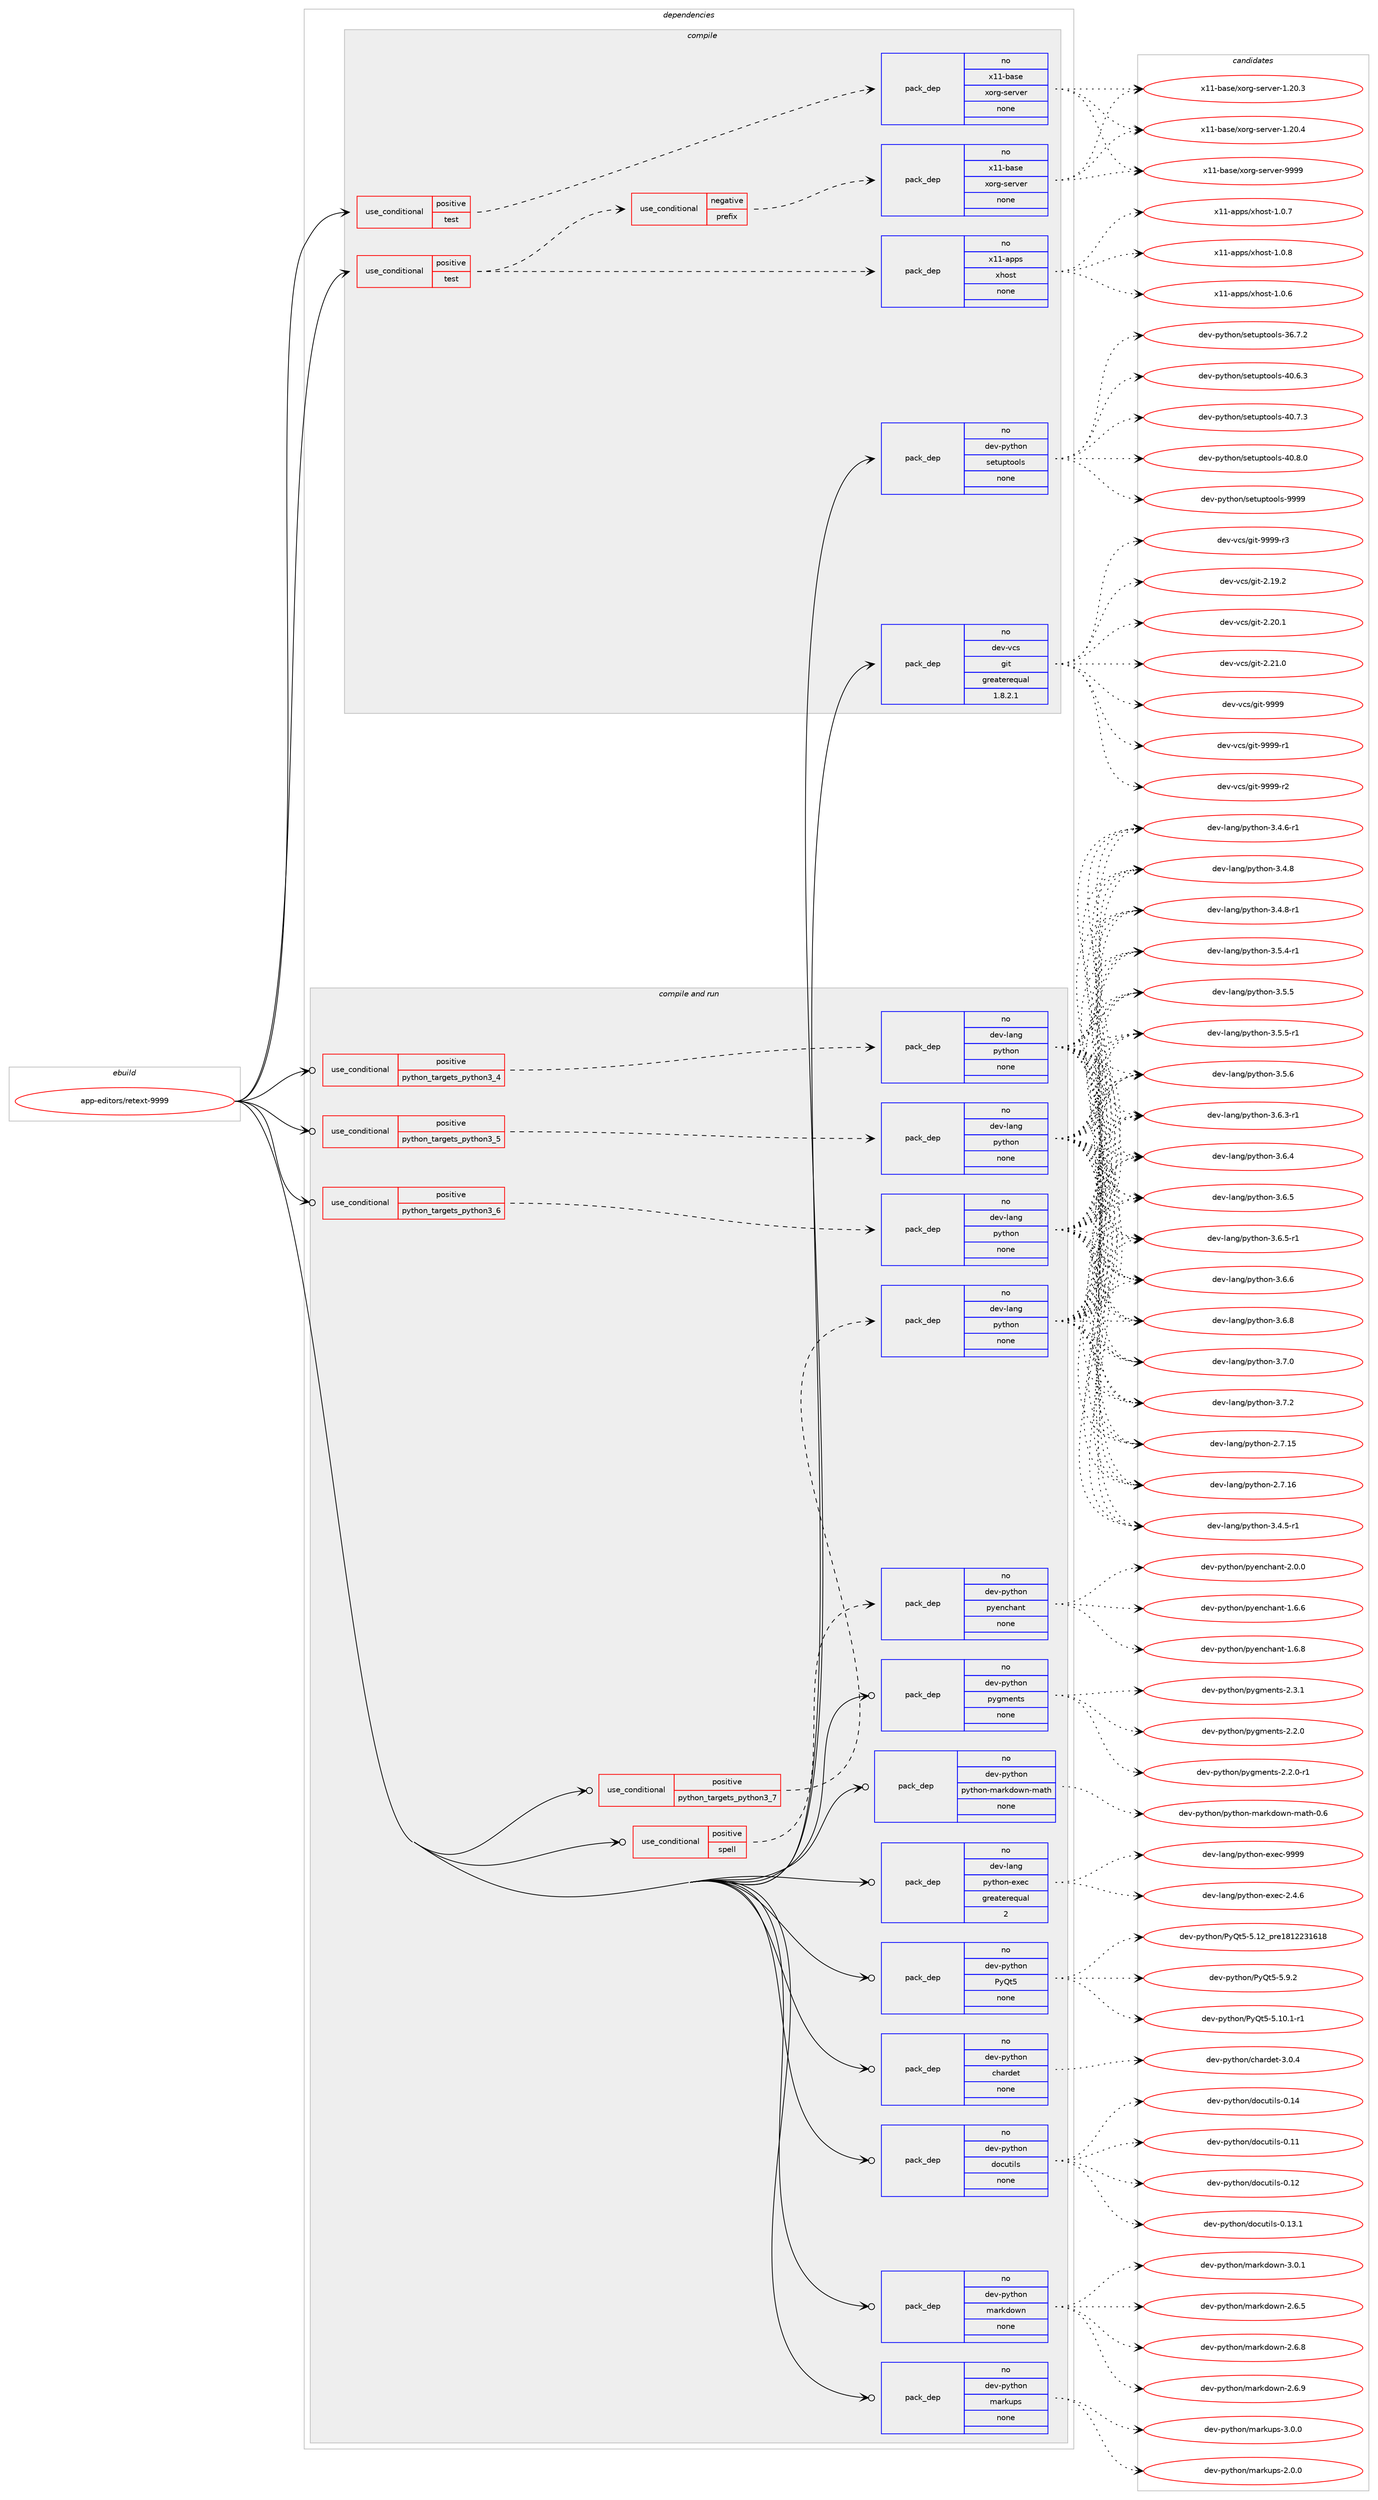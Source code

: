 digraph prolog {

# *************
# Graph options
# *************

newrank=true;
concentrate=true;
compound=true;
graph [rankdir=LR,fontname=Helvetica,fontsize=10,ranksep=1.5];#, ranksep=2.5, nodesep=0.2];
edge  [arrowhead=vee];
node  [fontname=Helvetica,fontsize=10];

# **********
# The ebuild
# **********

subgraph cluster_leftcol {
color=gray;
rank=same;
label=<<i>ebuild</i>>;
id [label="app-editors/retext-9999", color=red, width=4, href="../app-editors/retext-9999.svg"];
}

# ****************
# The dependencies
# ****************

subgraph cluster_midcol {
color=gray;
label=<<i>dependencies</i>>;
subgraph cluster_compile {
fillcolor="#eeeeee";
style=filled;
label=<<i>compile</i>>;
subgraph cond349075 {
dependency1281618 [label=<<TABLE BORDER="0" CELLBORDER="1" CELLSPACING="0" CELLPADDING="4"><TR><TD ROWSPAN="3" CELLPADDING="10">use_conditional</TD></TR><TR><TD>positive</TD></TR><TR><TD>test</TD></TR></TABLE>>, shape=none, color=red];
subgraph cond349076 {
dependency1281619 [label=<<TABLE BORDER="0" CELLBORDER="1" CELLSPACING="0" CELLPADDING="4"><TR><TD ROWSPAN="3" CELLPADDING="10">use_conditional</TD></TR><TR><TD>negative</TD></TR><TR><TD>prefix</TD></TR></TABLE>>, shape=none, color=red];
subgraph pack912604 {
dependency1281620 [label=<<TABLE BORDER="0" CELLBORDER="1" CELLSPACING="0" CELLPADDING="4" WIDTH="220"><TR><TD ROWSPAN="6" CELLPADDING="30">pack_dep</TD></TR><TR><TD WIDTH="110">no</TD></TR><TR><TD>x11-base</TD></TR><TR><TD>xorg-server</TD></TR><TR><TD>none</TD></TR><TR><TD></TD></TR></TABLE>>, shape=none, color=blue];
}
dependency1281619:e -> dependency1281620:w [weight=20,style="dashed",arrowhead="vee"];
}
dependency1281618:e -> dependency1281619:w [weight=20,style="dashed",arrowhead="vee"];
subgraph pack912605 {
dependency1281621 [label=<<TABLE BORDER="0" CELLBORDER="1" CELLSPACING="0" CELLPADDING="4" WIDTH="220"><TR><TD ROWSPAN="6" CELLPADDING="30">pack_dep</TD></TR><TR><TD WIDTH="110">no</TD></TR><TR><TD>x11-apps</TD></TR><TR><TD>xhost</TD></TR><TR><TD>none</TD></TR><TR><TD></TD></TR></TABLE>>, shape=none, color=blue];
}
dependency1281618:e -> dependency1281621:w [weight=20,style="dashed",arrowhead="vee"];
}
id:e -> dependency1281618:w [weight=20,style="solid",arrowhead="vee"];
subgraph cond349077 {
dependency1281622 [label=<<TABLE BORDER="0" CELLBORDER="1" CELLSPACING="0" CELLPADDING="4"><TR><TD ROWSPAN="3" CELLPADDING="10">use_conditional</TD></TR><TR><TD>positive</TD></TR><TR><TD>test</TD></TR></TABLE>>, shape=none, color=red];
subgraph pack912606 {
dependency1281623 [label=<<TABLE BORDER="0" CELLBORDER="1" CELLSPACING="0" CELLPADDING="4" WIDTH="220"><TR><TD ROWSPAN="6" CELLPADDING="30">pack_dep</TD></TR><TR><TD WIDTH="110">no</TD></TR><TR><TD>x11-base</TD></TR><TR><TD>xorg-server</TD></TR><TR><TD>none</TD></TR><TR><TD></TD></TR></TABLE>>, shape=none, color=blue];
}
dependency1281622:e -> dependency1281623:w [weight=20,style="dashed",arrowhead="vee"];
}
id:e -> dependency1281622:w [weight=20,style="solid",arrowhead="vee"];
subgraph pack912607 {
dependency1281624 [label=<<TABLE BORDER="0" CELLBORDER="1" CELLSPACING="0" CELLPADDING="4" WIDTH="220"><TR><TD ROWSPAN="6" CELLPADDING="30">pack_dep</TD></TR><TR><TD WIDTH="110">no</TD></TR><TR><TD>dev-python</TD></TR><TR><TD>setuptools</TD></TR><TR><TD>none</TD></TR><TR><TD></TD></TR></TABLE>>, shape=none, color=blue];
}
id:e -> dependency1281624:w [weight=20,style="solid",arrowhead="vee"];
subgraph pack912608 {
dependency1281625 [label=<<TABLE BORDER="0" CELLBORDER="1" CELLSPACING="0" CELLPADDING="4" WIDTH="220"><TR><TD ROWSPAN="6" CELLPADDING="30">pack_dep</TD></TR><TR><TD WIDTH="110">no</TD></TR><TR><TD>dev-vcs</TD></TR><TR><TD>git</TD></TR><TR><TD>greaterequal</TD></TR><TR><TD>1.8.2.1</TD></TR></TABLE>>, shape=none, color=blue];
}
id:e -> dependency1281625:w [weight=20,style="solid",arrowhead="vee"];
}
subgraph cluster_compileandrun {
fillcolor="#eeeeee";
style=filled;
label=<<i>compile and run</i>>;
subgraph cond349078 {
dependency1281626 [label=<<TABLE BORDER="0" CELLBORDER="1" CELLSPACING="0" CELLPADDING="4"><TR><TD ROWSPAN="3" CELLPADDING="10">use_conditional</TD></TR><TR><TD>positive</TD></TR><TR><TD>python_targets_python3_4</TD></TR></TABLE>>, shape=none, color=red];
subgraph pack912609 {
dependency1281627 [label=<<TABLE BORDER="0" CELLBORDER="1" CELLSPACING="0" CELLPADDING="4" WIDTH="220"><TR><TD ROWSPAN="6" CELLPADDING="30">pack_dep</TD></TR><TR><TD WIDTH="110">no</TD></TR><TR><TD>dev-lang</TD></TR><TR><TD>python</TD></TR><TR><TD>none</TD></TR><TR><TD></TD></TR></TABLE>>, shape=none, color=blue];
}
dependency1281626:e -> dependency1281627:w [weight=20,style="dashed",arrowhead="vee"];
}
id:e -> dependency1281626:w [weight=20,style="solid",arrowhead="odotvee"];
subgraph cond349079 {
dependency1281628 [label=<<TABLE BORDER="0" CELLBORDER="1" CELLSPACING="0" CELLPADDING="4"><TR><TD ROWSPAN="3" CELLPADDING="10">use_conditional</TD></TR><TR><TD>positive</TD></TR><TR><TD>python_targets_python3_5</TD></TR></TABLE>>, shape=none, color=red];
subgraph pack912610 {
dependency1281629 [label=<<TABLE BORDER="0" CELLBORDER="1" CELLSPACING="0" CELLPADDING="4" WIDTH="220"><TR><TD ROWSPAN="6" CELLPADDING="30">pack_dep</TD></TR><TR><TD WIDTH="110">no</TD></TR><TR><TD>dev-lang</TD></TR><TR><TD>python</TD></TR><TR><TD>none</TD></TR><TR><TD></TD></TR></TABLE>>, shape=none, color=blue];
}
dependency1281628:e -> dependency1281629:w [weight=20,style="dashed",arrowhead="vee"];
}
id:e -> dependency1281628:w [weight=20,style="solid",arrowhead="odotvee"];
subgraph cond349080 {
dependency1281630 [label=<<TABLE BORDER="0" CELLBORDER="1" CELLSPACING="0" CELLPADDING="4"><TR><TD ROWSPAN="3" CELLPADDING="10">use_conditional</TD></TR><TR><TD>positive</TD></TR><TR><TD>python_targets_python3_6</TD></TR></TABLE>>, shape=none, color=red];
subgraph pack912611 {
dependency1281631 [label=<<TABLE BORDER="0" CELLBORDER="1" CELLSPACING="0" CELLPADDING="4" WIDTH="220"><TR><TD ROWSPAN="6" CELLPADDING="30">pack_dep</TD></TR><TR><TD WIDTH="110">no</TD></TR><TR><TD>dev-lang</TD></TR><TR><TD>python</TD></TR><TR><TD>none</TD></TR><TR><TD></TD></TR></TABLE>>, shape=none, color=blue];
}
dependency1281630:e -> dependency1281631:w [weight=20,style="dashed",arrowhead="vee"];
}
id:e -> dependency1281630:w [weight=20,style="solid",arrowhead="odotvee"];
subgraph cond349081 {
dependency1281632 [label=<<TABLE BORDER="0" CELLBORDER="1" CELLSPACING="0" CELLPADDING="4"><TR><TD ROWSPAN="3" CELLPADDING="10">use_conditional</TD></TR><TR><TD>positive</TD></TR><TR><TD>python_targets_python3_7</TD></TR></TABLE>>, shape=none, color=red];
subgraph pack912612 {
dependency1281633 [label=<<TABLE BORDER="0" CELLBORDER="1" CELLSPACING="0" CELLPADDING="4" WIDTH="220"><TR><TD ROWSPAN="6" CELLPADDING="30">pack_dep</TD></TR><TR><TD WIDTH="110">no</TD></TR><TR><TD>dev-lang</TD></TR><TR><TD>python</TD></TR><TR><TD>none</TD></TR><TR><TD></TD></TR></TABLE>>, shape=none, color=blue];
}
dependency1281632:e -> dependency1281633:w [weight=20,style="dashed",arrowhead="vee"];
}
id:e -> dependency1281632:w [weight=20,style="solid",arrowhead="odotvee"];
subgraph cond349082 {
dependency1281634 [label=<<TABLE BORDER="0" CELLBORDER="1" CELLSPACING="0" CELLPADDING="4"><TR><TD ROWSPAN="3" CELLPADDING="10">use_conditional</TD></TR><TR><TD>positive</TD></TR><TR><TD>spell</TD></TR></TABLE>>, shape=none, color=red];
subgraph pack912613 {
dependency1281635 [label=<<TABLE BORDER="0" CELLBORDER="1" CELLSPACING="0" CELLPADDING="4" WIDTH="220"><TR><TD ROWSPAN="6" CELLPADDING="30">pack_dep</TD></TR><TR><TD WIDTH="110">no</TD></TR><TR><TD>dev-python</TD></TR><TR><TD>pyenchant</TD></TR><TR><TD>none</TD></TR><TR><TD></TD></TR></TABLE>>, shape=none, color=blue];
}
dependency1281634:e -> dependency1281635:w [weight=20,style="dashed",arrowhead="vee"];
}
id:e -> dependency1281634:w [weight=20,style="solid",arrowhead="odotvee"];
subgraph pack912614 {
dependency1281636 [label=<<TABLE BORDER="0" CELLBORDER="1" CELLSPACING="0" CELLPADDING="4" WIDTH="220"><TR><TD ROWSPAN="6" CELLPADDING="30">pack_dep</TD></TR><TR><TD WIDTH="110">no</TD></TR><TR><TD>dev-lang</TD></TR><TR><TD>python-exec</TD></TR><TR><TD>greaterequal</TD></TR><TR><TD>2</TD></TR></TABLE>>, shape=none, color=blue];
}
id:e -> dependency1281636:w [weight=20,style="solid",arrowhead="odotvee"];
subgraph pack912615 {
dependency1281637 [label=<<TABLE BORDER="0" CELLBORDER="1" CELLSPACING="0" CELLPADDING="4" WIDTH="220"><TR><TD ROWSPAN="6" CELLPADDING="30">pack_dep</TD></TR><TR><TD WIDTH="110">no</TD></TR><TR><TD>dev-python</TD></TR><TR><TD>PyQt5</TD></TR><TR><TD>none</TD></TR><TR><TD></TD></TR></TABLE>>, shape=none, color=blue];
}
id:e -> dependency1281637:w [weight=20,style="solid",arrowhead="odotvee"];
subgraph pack912616 {
dependency1281638 [label=<<TABLE BORDER="0" CELLBORDER="1" CELLSPACING="0" CELLPADDING="4" WIDTH="220"><TR><TD ROWSPAN="6" CELLPADDING="30">pack_dep</TD></TR><TR><TD WIDTH="110">no</TD></TR><TR><TD>dev-python</TD></TR><TR><TD>chardet</TD></TR><TR><TD>none</TD></TR><TR><TD></TD></TR></TABLE>>, shape=none, color=blue];
}
id:e -> dependency1281638:w [weight=20,style="solid",arrowhead="odotvee"];
subgraph pack912617 {
dependency1281639 [label=<<TABLE BORDER="0" CELLBORDER="1" CELLSPACING="0" CELLPADDING="4" WIDTH="220"><TR><TD ROWSPAN="6" CELLPADDING="30">pack_dep</TD></TR><TR><TD WIDTH="110">no</TD></TR><TR><TD>dev-python</TD></TR><TR><TD>docutils</TD></TR><TR><TD>none</TD></TR><TR><TD></TD></TR></TABLE>>, shape=none, color=blue];
}
id:e -> dependency1281639:w [weight=20,style="solid",arrowhead="odotvee"];
subgraph pack912618 {
dependency1281640 [label=<<TABLE BORDER="0" CELLBORDER="1" CELLSPACING="0" CELLPADDING="4" WIDTH="220"><TR><TD ROWSPAN="6" CELLPADDING="30">pack_dep</TD></TR><TR><TD WIDTH="110">no</TD></TR><TR><TD>dev-python</TD></TR><TR><TD>markdown</TD></TR><TR><TD>none</TD></TR><TR><TD></TD></TR></TABLE>>, shape=none, color=blue];
}
id:e -> dependency1281640:w [weight=20,style="solid",arrowhead="odotvee"];
subgraph pack912619 {
dependency1281641 [label=<<TABLE BORDER="0" CELLBORDER="1" CELLSPACING="0" CELLPADDING="4" WIDTH="220"><TR><TD ROWSPAN="6" CELLPADDING="30">pack_dep</TD></TR><TR><TD WIDTH="110">no</TD></TR><TR><TD>dev-python</TD></TR><TR><TD>markups</TD></TR><TR><TD>none</TD></TR><TR><TD></TD></TR></TABLE>>, shape=none, color=blue];
}
id:e -> dependency1281641:w [weight=20,style="solid",arrowhead="odotvee"];
subgraph pack912620 {
dependency1281642 [label=<<TABLE BORDER="0" CELLBORDER="1" CELLSPACING="0" CELLPADDING="4" WIDTH="220"><TR><TD ROWSPAN="6" CELLPADDING="30">pack_dep</TD></TR><TR><TD WIDTH="110">no</TD></TR><TR><TD>dev-python</TD></TR><TR><TD>pygments</TD></TR><TR><TD>none</TD></TR><TR><TD></TD></TR></TABLE>>, shape=none, color=blue];
}
id:e -> dependency1281642:w [weight=20,style="solid",arrowhead="odotvee"];
subgraph pack912621 {
dependency1281643 [label=<<TABLE BORDER="0" CELLBORDER="1" CELLSPACING="0" CELLPADDING="4" WIDTH="220"><TR><TD ROWSPAN="6" CELLPADDING="30">pack_dep</TD></TR><TR><TD WIDTH="110">no</TD></TR><TR><TD>dev-python</TD></TR><TR><TD>python-markdown-math</TD></TR><TR><TD>none</TD></TR><TR><TD></TD></TR></TABLE>>, shape=none, color=blue];
}
id:e -> dependency1281643:w [weight=20,style="solid",arrowhead="odotvee"];
}
subgraph cluster_run {
fillcolor="#eeeeee";
style=filled;
label=<<i>run</i>>;
}
}

# **************
# The candidates
# **************

subgraph cluster_choices {
rank=same;
color=gray;
label=<<i>candidates</i>>;

subgraph choice912604 {
color=black;
nodesep=1;
choice1204949459897115101471201111141034511510111411810111445494650484651 [label="x11-base/xorg-server-1.20.3", color=red, width=4,href="../x11-base/xorg-server-1.20.3.svg"];
choice1204949459897115101471201111141034511510111411810111445494650484652 [label="x11-base/xorg-server-1.20.4", color=red, width=4,href="../x11-base/xorg-server-1.20.4.svg"];
choice120494945989711510147120111114103451151011141181011144557575757 [label="x11-base/xorg-server-9999", color=red, width=4,href="../x11-base/xorg-server-9999.svg"];
dependency1281620:e -> choice1204949459897115101471201111141034511510111411810111445494650484651:w [style=dotted,weight="100"];
dependency1281620:e -> choice1204949459897115101471201111141034511510111411810111445494650484652:w [style=dotted,weight="100"];
dependency1281620:e -> choice120494945989711510147120111114103451151011141181011144557575757:w [style=dotted,weight="100"];
}
subgraph choice912605 {
color=black;
nodesep=1;
choice1204949459711211211547120104111115116454946484654 [label="x11-apps/xhost-1.0.6", color=red, width=4,href="../x11-apps/xhost-1.0.6.svg"];
choice1204949459711211211547120104111115116454946484655 [label="x11-apps/xhost-1.0.7", color=red, width=4,href="../x11-apps/xhost-1.0.7.svg"];
choice1204949459711211211547120104111115116454946484656 [label="x11-apps/xhost-1.0.8", color=red, width=4,href="../x11-apps/xhost-1.0.8.svg"];
dependency1281621:e -> choice1204949459711211211547120104111115116454946484654:w [style=dotted,weight="100"];
dependency1281621:e -> choice1204949459711211211547120104111115116454946484655:w [style=dotted,weight="100"];
dependency1281621:e -> choice1204949459711211211547120104111115116454946484656:w [style=dotted,weight="100"];
}
subgraph choice912606 {
color=black;
nodesep=1;
choice1204949459897115101471201111141034511510111411810111445494650484651 [label="x11-base/xorg-server-1.20.3", color=red, width=4,href="../x11-base/xorg-server-1.20.3.svg"];
choice1204949459897115101471201111141034511510111411810111445494650484652 [label="x11-base/xorg-server-1.20.4", color=red, width=4,href="../x11-base/xorg-server-1.20.4.svg"];
choice120494945989711510147120111114103451151011141181011144557575757 [label="x11-base/xorg-server-9999", color=red, width=4,href="../x11-base/xorg-server-9999.svg"];
dependency1281623:e -> choice1204949459897115101471201111141034511510111411810111445494650484651:w [style=dotted,weight="100"];
dependency1281623:e -> choice1204949459897115101471201111141034511510111411810111445494650484652:w [style=dotted,weight="100"];
dependency1281623:e -> choice120494945989711510147120111114103451151011141181011144557575757:w [style=dotted,weight="100"];
}
subgraph choice912607 {
color=black;
nodesep=1;
choice100101118451121211161041111104711510111611711211611111110811545515446554650 [label="dev-python/setuptools-36.7.2", color=red, width=4,href="../dev-python/setuptools-36.7.2.svg"];
choice100101118451121211161041111104711510111611711211611111110811545524846544651 [label="dev-python/setuptools-40.6.3", color=red, width=4,href="../dev-python/setuptools-40.6.3.svg"];
choice100101118451121211161041111104711510111611711211611111110811545524846554651 [label="dev-python/setuptools-40.7.3", color=red, width=4,href="../dev-python/setuptools-40.7.3.svg"];
choice100101118451121211161041111104711510111611711211611111110811545524846564648 [label="dev-python/setuptools-40.8.0", color=red, width=4,href="../dev-python/setuptools-40.8.0.svg"];
choice10010111845112121116104111110471151011161171121161111111081154557575757 [label="dev-python/setuptools-9999", color=red, width=4,href="../dev-python/setuptools-9999.svg"];
dependency1281624:e -> choice100101118451121211161041111104711510111611711211611111110811545515446554650:w [style=dotted,weight="100"];
dependency1281624:e -> choice100101118451121211161041111104711510111611711211611111110811545524846544651:w [style=dotted,weight="100"];
dependency1281624:e -> choice100101118451121211161041111104711510111611711211611111110811545524846554651:w [style=dotted,weight="100"];
dependency1281624:e -> choice100101118451121211161041111104711510111611711211611111110811545524846564648:w [style=dotted,weight="100"];
dependency1281624:e -> choice10010111845112121116104111110471151011161171121161111111081154557575757:w [style=dotted,weight="100"];
}
subgraph choice912608 {
color=black;
nodesep=1;
choice10010111845118991154710310511645504649574650 [label="dev-vcs/git-2.19.2", color=red, width=4,href="../dev-vcs/git-2.19.2.svg"];
choice10010111845118991154710310511645504650484649 [label="dev-vcs/git-2.20.1", color=red, width=4,href="../dev-vcs/git-2.20.1.svg"];
choice10010111845118991154710310511645504650494648 [label="dev-vcs/git-2.21.0", color=red, width=4,href="../dev-vcs/git-2.21.0.svg"];
choice1001011184511899115471031051164557575757 [label="dev-vcs/git-9999", color=red, width=4,href="../dev-vcs/git-9999.svg"];
choice10010111845118991154710310511645575757574511449 [label="dev-vcs/git-9999-r1", color=red, width=4,href="../dev-vcs/git-9999-r1.svg"];
choice10010111845118991154710310511645575757574511450 [label="dev-vcs/git-9999-r2", color=red, width=4,href="../dev-vcs/git-9999-r2.svg"];
choice10010111845118991154710310511645575757574511451 [label="dev-vcs/git-9999-r3", color=red, width=4,href="../dev-vcs/git-9999-r3.svg"];
dependency1281625:e -> choice10010111845118991154710310511645504649574650:w [style=dotted,weight="100"];
dependency1281625:e -> choice10010111845118991154710310511645504650484649:w [style=dotted,weight="100"];
dependency1281625:e -> choice10010111845118991154710310511645504650494648:w [style=dotted,weight="100"];
dependency1281625:e -> choice1001011184511899115471031051164557575757:w [style=dotted,weight="100"];
dependency1281625:e -> choice10010111845118991154710310511645575757574511449:w [style=dotted,weight="100"];
dependency1281625:e -> choice10010111845118991154710310511645575757574511450:w [style=dotted,weight="100"];
dependency1281625:e -> choice10010111845118991154710310511645575757574511451:w [style=dotted,weight="100"];
}
subgraph choice912609 {
color=black;
nodesep=1;
choice10010111845108971101034711212111610411111045504655464953 [label="dev-lang/python-2.7.15", color=red, width=4,href="../dev-lang/python-2.7.15.svg"];
choice10010111845108971101034711212111610411111045504655464954 [label="dev-lang/python-2.7.16", color=red, width=4,href="../dev-lang/python-2.7.16.svg"];
choice1001011184510897110103471121211161041111104551465246534511449 [label="dev-lang/python-3.4.5-r1", color=red, width=4,href="../dev-lang/python-3.4.5-r1.svg"];
choice1001011184510897110103471121211161041111104551465246544511449 [label="dev-lang/python-3.4.6-r1", color=red, width=4,href="../dev-lang/python-3.4.6-r1.svg"];
choice100101118451089711010347112121116104111110455146524656 [label="dev-lang/python-3.4.8", color=red, width=4,href="../dev-lang/python-3.4.8.svg"];
choice1001011184510897110103471121211161041111104551465246564511449 [label="dev-lang/python-3.4.8-r1", color=red, width=4,href="../dev-lang/python-3.4.8-r1.svg"];
choice1001011184510897110103471121211161041111104551465346524511449 [label="dev-lang/python-3.5.4-r1", color=red, width=4,href="../dev-lang/python-3.5.4-r1.svg"];
choice100101118451089711010347112121116104111110455146534653 [label="dev-lang/python-3.5.5", color=red, width=4,href="../dev-lang/python-3.5.5.svg"];
choice1001011184510897110103471121211161041111104551465346534511449 [label="dev-lang/python-3.5.5-r1", color=red, width=4,href="../dev-lang/python-3.5.5-r1.svg"];
choice100101118451089711010347112121116104111110455146534654 [label="dev-lang/python-3.5.6", color=red, width=4,href="../dev-lang/python-3.5.6.svg"];
choice1001011184510897110103471121211161041111104551465446514511449 [label="dev-lang/python-3.6.3-r1", color=red, width=4,href="../dev-lang/python-3.6.3-r1.svg"];
choice100101118451089711010347112121116104111110455146544652 [label="dev-lang/python-3.6.4", color=red, width=4,href="../dev-lang/python-3.6.4.svg"];
choice100101118451089711010347112121116104111110455146544653 [label="dev-lang/python-3.6.5", color=red, width=4,href="../dev-lang/python-3.6.5.svg"];
choice1001011184510897110103471121211161041111104551465446534511449 [label="dev-lang/python-3.6.5-r1", color=red, width=4,href="../dev-lang/python-3.6.5-r1.svg"];
choice100101118451089711010347112121116104111110455146544654 [label="dev-lang/python-3.6.6", color=red, width=4,href="../dev-lang/python-3.6.6.svg"];
choice100101118451089711010347112121116104111110455146544656 [label="dev-lang/python-3.6.8", color=red, width=4,href="../dev-lang/python-3.6.8.svg"];
choice100101118451089711010347112121116104111110455146554648 [label="dev-lang/python-3.7.0", color=red, width=4,href="../dev-lang/python-3.7.0.svg"];
choice100101118451089711010347112121116104111110455146554650 [label="dev-lang/python-3.7.2", color=red, width=4,href="../dev-lang/python-3.7.2.svg"];
dependency1281627:e -> choice10010111845108971101034711212111610411111045504655464953:w [style=dotted,weight="100"];
dependency1281627:e -> choice10010111845108971101034711212111610411111045504655464954:w [style=dotted,weight="100"];
dependency1281627:e -> choice1001011184510897110103471121211161041111104551465246534511449:w [style=dotted,weight="100"];
dependency1281627:e -> choice1001011184510897110103471121211161041111104551465246544511449:w [style=dotted,weight="100"];
dependency1281627:e -> choice100101118451089711010347112121116104111110455146524656:w [style=dotted,weight="100"];
dependency1281627:e -> choice1001011184510897110103471121211161041111104551465246564511449:w [style=dotted,weight="100"];
dependency1281627:e -> choice1001011184510897110103471121211161041111104551465346524511449:w [style=dotted,weight="100"];
dependency1281627:e -> choice100101118451089711010347112121116104111110455146534653:w [style=dotted,weight="100"];
dependency1281627:e -> choice1001011184510897110103471121211161041111104551465346534511449:w [style=dotted,weight="100"];
dependency1281627:e -> choice100101118451089711010347112121116104111110455146534654:w [style=dotted,weight="100"];
dependency1281627:e -> choice1001011184510897110103471121211161041111104551465446514511449:w [style=dotted,weight="100"];
dependency1281627:e -> choice100101118451089711010347112121116104111110455146544652:w [style=dotted,weight="100"];
dependency1281627:e -> choice100101118451089711010347112121116104111110455146544653:w [style=dotted,weight="100"];
dependency1281627:e -> choice1001011184510897110103471121211161041111104551465446534511449:w [style=dotted,weight="100"];
dependency1281627:e -> choice100101118451089711010347112121116104111110455146544654:w [style=dotted,weight="100"];
dependency1281627:e -> choice100101118451089711010347112121116104111110455146544656:w [style=dotted,weight="100"];
dependency1281627:e -> choice100101118451089711010347112121116104111110455146554648:w [style=dotted,weight="100"];
dependency1281627:e -> choice100101118451089711010347112121116104111110455146554650:w [style=dotted,weight="100"];
}
subgraph choice912610 {
color=black;
nodesep=1;
choice10010111845108971101034711212111610411111045504655464953 [label="dev-lang/python-2.7.15", color=red, width=4,href="../dev-lang/python-2.7.15.svg"];
choice10010111845108971101034711212111610411111045504655464954 [label="dev-lang/python-2.7.16", color=red, width=4,href="../dev-lang/python-2.7.16.svg"];
choice1001011184510897110103471121211161041111104551465246534511449 [label="dev-lang/python-3.4.5-r1", color=red, width=4,href="../dev-lang/python-3.4.5-r1.svg"];
choice1001011184510897110103471121211161041111104551465246544511449 [label="dev-lang/python-3.4.6-r1", color=red, width=4,href="../dev-lang/python-3.4.6-r1.svg"];
choice100101118451089711010347112121116104111110455146524656 [label="dev-lang/python-3.4.8", color=red, width=4,href="../dev-lang/python-3.4.8.svg"];
choice1001011184510897110103471121211161041111104551465246564511449 [label="dev-lang/python-3.4.8-r1", color=red, width=4,href="../dev-lang/python-3.4.8-r1.svg"];
choice1001011184510897110103471121211161041111104551465346524511449 [label="dev-lang/python-3.5.4-r1", color=red, width=4,href="../dev-lang/python-3.5.4-r1.svg"];
choice100101118451089711010347112121116104111110455146534653 [label="dev-lang/python-3.5.5", color=red, width=4,href="../dev-lang/python-3.5.5.svg"];
choice1001011184510897110103471121211161041111104551465346534511449 [label="dev-lang/python-3.5.5-r1", color=red, width=4,href="../dev-lang/python-3.5.5-r1.svg"];
choice100101118451089711010347112121116104111110455146534654 [label="dev-lang/python-3.5.6", color=red, width=4,href="../dev-lang/python-3.5.6.svg"];
choice1001011184510897110103471121211161041111104551465446514511449 [label="dev-lang/python-3.6.3-r1", color=red, width=4,href="../dev-lang/python-3.6.3-r1.svg"];
choice100101118451089711010347112121116104111110455146544652 [label="dev-lang/python-3.6.4", color=red, width=4,href="../dev-lang/python-3.6.4.svg"];
choice100101118451089711010347112121116104111110455146544653 [label="dev-lang/python-3.6.5", color=red, width=4,href="../dev-lang/python-3.6.5.svg"];
choice1001011184510897110103471121211161041111104551465446534511449 [label="dev-lang/python-3.6.5-r1", color=red, width=4,href="../dev-lang/python-3.6.5-r1.svg"];
choice100101118451089711010347112121116104111110455146544654 [label="dev-lang/python-3.6.6", color=red, width=4,href="../dev-lang/python-3.6.6.svg"];
choice100101118451089711010347112121116104111110455146544656 [label="dev-lang/python-3.6.8", color=red, width=4,href="../dev-lang/python-3.6.8.svg"];
choice100101118451089711010347112121116104111110455146554648 [label="dev-lang/python-3.7.0", color=red, width=4,href="../dev-lang/python-3.7.0.svg"];
choice100101118451089711010347112121116104111110455146554650 [label="dev-lang/python-3.7.2", color=red, width=4,href="../dev-lang/python-3.7.2.svg"];
dependency1281629:e -> choice10010111845108971101034711212111610411111045504655464953:w [style=dotted,weight="100"];
dependency1281629:e -> choice10010111845108971101034711212111610411111045504655464954:w [style=dotted,weight="100"];
dependency1281629:e -> choice1001011184510897110103471121211161041111104551465246534511449:w [style=dotted,weight="100"];
dependency1281629:e -> choice1001011184510897110103471121211161041111104551465246544511449:w [style=dotted,weight="100"];
dependency1281629:e -> choice100101118451089711010347112121116104111110455146524656:w [style=dotted,weight="100"];
dependency1281629:e -> choice1001011184510897110103471121211161041111104551465246564511449:w [style=dotted,weight="100"];
dependency1281629:e -> choice1001011184510897110103471121211161041111104551465346524511449:w [style=dotted,weight="100"];
dependency1281629:e -> choice100101118451089711010347112121116104111110455146534653:w [style=dotted,weight="100"];
dependency1281629:e -> choice1001011184510897110103471121211161041111104551465346534511449:w [style=dotted,weight="100"];
dependency1281629:e -> choice100101118451089711010347112121116104111110455146534654:w [style=dotted,weight="100"];
dependency1281629:e -> choice1001011184510897110103471121211161041111104551465446514511449:w [style=dotted,weight="100"];
dependency1281629:e -> choice100101118451089711010347112121116104111110455146544652:w [style=dotted,weight="100"];
dependency1281629:e -> choice100101118451089711010347112121116104111110455146544653:w [style=dotted,weight="100"];
dependency1281629:e -> choice1001011184510897110103471121211161041111104551465446534511449:w [style=dotted,weight="100"];
dependency1281629:e -> choice100101118451089711010347112121116104111110455146544654:w [style=dotted,weight="100"];
dependency1281629:e -> choice100101118451089711010347112121116104111110455146544656:w [style=dotted,weight="100"];
dependency1281629:e -> choice100101118451089711010347112121116104111110455146554648:w [style=dotted,weight="100"];
dependency1281629:e -> choice100101118451089711010347112121116104111110455146554650:w [style=dotted,weight="100"];
}
subgraph choice912611 {
color=black;
nodesep=1;
choice10010111845108971101034711212111610411111045504655464953 [label="dev-lang/python-2.7.15", color=red, width=4,href="../dev-lang/python-2.7.15.svg"];
choice10010111845108971101034711212111610411111045504655464954 [label="dev-lang/python-2.7.16", color=red, width=4,href="../dev-lang/python-2.7.16.svg"];
choice1001011184510897110103471121211161041111104551465246534511449 [label="dev-lang/python-3.4.5-r1", color=red, width=4,href="../dev-lang/python-3.4.5-r1.svg"];
choice1001011184510897110103471121211161041111104551465246544511449 [label="dev-lang/python-3.4.6-r1", color=red, width=4,href="../dev-lang/python-3.4.6-r1.svg"];
choice100101118451089711010347112121116104111110455146524656 [label="dev-lang/python-3.4.8", color=red, width=4,href="../dev-lang/python-3.4.8.svg"];
choice1001011184510897110103471121211161041111104551465246564511449 [label="dev-lang/python-3.4.8-r1", color=red, width=4,href="../dev-lang/python-3.4.8-r1.svg"];
choice1001011184510897110103471121211161041111104551465346524511449 [label="dev-lang/python-3.5.4-r1", color=red, width=4,href="../dev-lang/python-3.5.4-r1.svg"];
choice100101118451089711010347112121116104111110455146534653 [label="dev-lang/python-3.5.5", color=red, width=4,href="../dev-lang/python-3.5.5.svg"];
choice1001011184510897110103471121211161041111104551465346534511449 [label="dev-lang/python-3.5.5-r1", color=red, width=4,href="../dev-lang/python-3.5.5-r1.svg"];
choice100101118451089711010347112121116104111110455146534654 [label="dev-lang/python-3.5.6", color=red, width=4,href="../dev-lang/python-3.5.6.svg"];
choice1001011184510897110103471121211161041111104551465446514511449 [label="dev-lang/python-3.6.3-r1", color=red, width=4,href="../dev-lang/python-3.6.3-r1.svg"];
choice100101118451089711010347112121116104111110455146544652 [label="dev-lang/python-3.6.4", color=red, width=4,href="../dev-lang/python-3.6.4.svg"];
choice100101118451089711010347112121116104111110455146544653 [label="dev-lang/python-3.6.5", color=red, width=4,href="../dev-lang/python-3.6.5.svg"];
choice1001011184510897110103471121211161041111104551465446534511449 [label="dev-lang/python-3.6.5-r1", color=red, width=4,href="../dev-lang/python-3.6.5-r1.svg"];
choice100101118451089711010347112121116104111110455146544654 [label="dev-lang/python-3.6.6", color=red, width=4,href="../dev-lang/python-3.6.6.svg"];
choice100101118451089711010347112121116104111110455146544656 [label="dev-lang/python-3.6.8", color=red, width=4,href="../dev-lang/python-3.6.8.svg"];
choice100101118451089711010347112121116104111110455146554648 [label="dev-lang/python-3.7.0", color=red, width=4,href="../dev-lang/python-3.7.0.svg"];
choice100101118451089711010347112121116104111110455146554650 [label="dev-lang/python-3.7.2", color=red, width=4,href="../dev-lang/python-3.7.2.svg"];
dependency1281631:e -> choice10010111845108971101034711212111610411111045504655464953:w [style=dotted,weight="100"];
dependency1281631:e -> choice10010111845108971101034711212111610411111045504655464954:w [style=dotted,weight="100"];
dependency1281631:e -> choice1001011184510897110103471121211161041111104551465246534511449:w [style=dotted,weight="100"];
dependency1281631:e -> choice1001011184510897110103471121211161041111104551465246544511449:w [style=dotted,weight="100"];
dependency1281631:e -> choice100101118451089711010347112121116104111110455146524656:w [style=dotted,weight="100"];
dependency1281631:e -> choice1001011184510897110103471121211161041111104551465246564511449:w [style=dotted,weight="100"];
dependency1281631:e -> choice1001011184510897110103471121211161041111104551465346524511449:w [style=dotted,weight="100"];
dependency1281631:e -> choice100101118451089711010347112121116104111110455146534653:w [style=dotted,weight="100"];
dependency1281631:e -> choice1001011184510897110103471121211161041111104551465346534511449:w [style=dotted,weight="100"];
dependency1281631:e -> choice100101118451089711010347112121116104111110455146534654:w [style=dotted,weight="100"];
dependency1281631:e -> choice1001011184510897110103471121211161041111104551465446514511449:w [style=dotted,weight="100"];
dependency1281631:e -> choice100101118451089711010347112121116104111110455146544652:w [style=dotted,weight="100"];
dependency1281631:e -> choice100101118451089711010347112121116104111110455146544653:w [style=dotted,weight="100"];
dependency1281631:e -> choice1001011184510897110103471121211161041111104551465446534511449:w [style=dotted,weight="100"];
dependency1281631:e -> choice100101118451089711010347112121116104111110455146544654:w [style=dotted,weight="100"];
dependency1281631:e -> choice100101118451089711010347112121116104111110455146544656:w [style=dotted,weight="100"];
dependency1281631:e -> choice100101118451089711010347112121116104111110455146554648:w [style=dotted,weight="100"];
dependency1281631:e -> choice100101118451089711010347112121116104111110455146554650:w [style=dotted,weight="100"];
}
subgraph choice912612 {
color=black;
nodesep=1;
choice10010111845108971101034711212111610411111045504655464953 [label="dev-lang/python-2.7.15", color=red, width=4,href="../dev-lang/python-2.7.15.svg"];
choice10010111845108971101034711212111610411111045504655464954 [label="dev-lang/python-2.7.16", color=red, width=4,href="../dev-lang/python-2.7.16.svg"];
choice1001011184510897110103471121211161041111104551465246534511449 [label="dev-lang/python-3.4.5-r1", color=red, width=4,href="../dev-lang/python-3.4.5-r1.svg"];
choice1001011184510897110103471121211161041111104551465246544511449 [label="dev-lang/python-3.4.6-r1", color=red, width=4,href="../dev-lang/python-3.4.6-r1.svg"];
choice100101118451089711010347112121116104111110455146524656 [label="dev-lang/python-3.4.8", color=red, width=4,href="../dev-lang/python-3.4.8.svg"];
choice1001011184510897110103471121211161041111104551465246564511449 [label="dev-lang/python-3.4.8-r1", color=red, width=4,href="../dev-lang/python-3.4.8-r1.svg"];
choice1001011184510897110103471121211161041111104551465346524511449 [label="dev-lang/python-3.5.4-r1", color=red, width=4,href="../dev-lang/python-3.5.4-r1.svg"];
choice100101118451089711010347112121116104111110455146534653 [label="dev-lang/python-3.5.5", color=red, width=4,href="../dev-lang/python-3.5.5.svg"];
choice1001011184510897110103471121211161041111104551465346534511449 [label="dev-lang/python-3.5.5-r1", color=red, width=4,href="../dev-lang/python-3.5.5-r1.svg"];
choice100101118451089711010347112121116104111110455146534654 [label="dev-lang/python-3.5.6", color=red, width=4,href="../dev-lang/python-3.5.6.svg"];
choice1001011184510897110103471121211161041111104551465446514511449 [label="dev-lang/python-3.6.3-r1", color=red, width=4,href="../dev-lang/python-3.6.3-r1.svg"];
choice100101118451089711010347112121116104111110455146544652 [label="dev-lang/python-3.6.4", color=red, width=4,href="../dev-lang/python-3.6.4.svg"];
choice100101118451089711010347112121116104111110455146544653 [label="dev-lang/python-3.6.5", color=red, width=4,href="../dev-lang/python-3.6.5.svg"];
choice1001011184510897110103471121211161041111104551465446534511449 [label="dev-lang/python-3.6.5-r1", color=red, width=4,href="../dev-lang/python-3.6.5-r1.svg"];
choice100101118451089711010347112121116104111110455146544654 [label="dev-lang/python-3.6.6", color=red, width=4,href="../dev-lang/python-3.6.6.svg"];
choice100101118451089711010347112121116104111110455146544656 [label="dev-lang/python-3.6.8", color=red, width=4,href="../dev-lang/python-3.6.8.svg"];
choice100101118451089711010347112121116104111110455146554648 [label="dev-lang/python-3.7.0", color=red, width=4,href="../dev-lang/python-3.7.0.svg"];
choice100101118451089711010347112121116104111110455146554650 [label="dev-lang/python-3.7.2", color=red, width=4,href="../dev-lang/python-3.7.2.svg"];
dependency1281633:e -> choice10010111845108971101034711212111610411111045504655464953:w [style=dotted,weight="100"];
dependency1281633:e -> choice10010111845108971101034711212111610411111045504655464954:w [style=dotted,weight="100"];
dependency1281633:e -> choice1001011184510897110103471121211161041111104551465246534511449:w [style=dotted,weight="100"];
dependency1281633:e -> choice1001011184510897110103471121211161041111104551465246544511449:w [style=dotted,weight="100"];
dependency1281633:e -> choice100101118451089711010347112121116104111110455146524656:w [style=dotted,weight="100"];
dependency1281633:e -> choice1001011184510897110103471121211161041111104551465246564511449:w [style=dotted,weight="100"];
dependency1281633:e -> choice1001011184510897110103471121211161041111104551465346524511449:w [style=dotted,weight="100"];
dependency1281633:e -> choice100101118451089711010347112121116104111110455146534653:w [style=dotted,weight="100"];
dependency1281633:e -> choice1001011184510897110103471121211161041111104551465346534511449:w [style=dotted,weight="100"];
dependency1281633:e -> choice100101118451089711010347112121116104111110455146534654:w [style=dotted,weight="100"];
dependency1281633:e -> choice1001011184510897110103471121211161041111104551465446514511449:w [style=dotted,weight="100"];
dependency1281633:e -> choice100101118451089711010347112121116104111110455146544652:w [style=dotted,weight="100"];
dependency1281633:e -> choice100101118451089711010347112121116104111110455146544653:w [style=dotted,weight="100"];
dependency1281633:e -> choice1001011184510897110103471121211161041111104551465446534511449:w [style=dotted,weight="100"];
dependency1281633:e -> choice100101118451089711010347112121116104111110455146544654:w [style=dotted,weight="100"];
dependency1281633:e -> choice100101118451089711010347112121116104111110455146544656:w [style=dotted,weight="100"];
dependency1281633:e -> choice100101118451089711010347112121116104111110455146554648:w [style=dotted,weight="100"];
dependency1281633:e -> choice100101118451089711010347112121116104111110455146554650:w [style=dotted,weight="100"];
}
subgraph choice912613 {
color=black;
nodesep=1;
choice10010111845112121116104111110471121211011109910497110116454946544654 [label="dev-python/pyenchant-1.6.6", color=red, width=4,href="../dev-python/pyenchant-1.6.6.svg"];
choice10010111845112121116104111110471121211011109910497110116454946544656 [label="dev-python/pyenchant-1.6.8", color=red, width=4,href="../dev-python/pyenchant-1.6.8.svg"];
choice10010111845112121116104111110471121211011109910497110116455046484648 [label="dev-python/pyenchant-2.0.0", color=red, width=4,href="../dev-python/pyenchant-2.0.0.svg"];
dependency1281635:e -> choice10010111845112121116104111110471121211011109910497110116454946544654:w [style=dotted,weight="100"];
dependency1281635:e -> choice10010111845112121116104111110471121211011109910497110116454946544656:w [style=dotted,weight="100"];
dependency1281635:e -> choice10010111845112121116104111110471121211011109910497110116455046484648:w [style=dotted,weight="100"];
}
subgraph choice912614 {
color=black;
nodesep=1;
choice1001011184510897110103471121211161041111104510112010199455046524654 [label="dev-lang/python-exec-2.4.6", color=red, width=4,href="../dev-lang/python-exec-2.4.6.svg"];
choice10010111845108971101034711212111610411111045101120101994557575757 [label="dev-lang/python-exec-9999", color=red, width=4,href="../dev-lang/python-exec-9999.svg"];
dependency1281636:e -> choice1001011184510897110103471121211161041111104510112010199455046524654:w [style=dotted,weight="100"];
dependency1281636:e -> choice10010111845108971101034711212111610411111045101120101994557575757:w [style=dotted,weight="100"];
}
subgraph choice912615 {
color=black;
nodesep=1;
choice1001011184511212111610411111047801218111653455346494846494511449 [label="dev-python/PyQt5-5.10.1-r1", color=red, width=4,href="../dev-python/PyQt5-5.10.1-r1.svg"];
choice100101118451121211161041111104780121811165345534649509511211410149564950505149544956 [label="dev-python/PyQt5-5.12_pre1812231618", color=red, width=4,href="../dev-python/PyQt5-5.12_pre1812231618.svg"];
choice1001011184511212111610411111047801218111653455346574650 [label="dev-python/PyQt5-5.9.2", color=red, width=4,href="../dev-python/PyQt5-5.9.2.svg"];
dependency1281637:e -> choice1001011184511212111610411111047801218111653455346494846494511449:w [style=dotted,weight="100"];
dependency1281637:e -> choice100101118451121211161041111104780121811165345534649509511211410149564950505149544956:w [style=dotted,weight="100"];
dependency1281637:e -> choice1001011184511212111610411111047801218111653455346574650:w [style=dotted,weight="100"];
}
subgraph choice912616 {
color=black;
nodesep=1;
choice10010111845112121116104111110479910497114100101116455146484652 [label="dev-python/chardet-3.0.4", color=red, width=4,href="../dev-python/chardet-3.0.4.svg"];
dependency1281638:e -> choice10010111845112121116104111110479910497114100101116455146484652:w [style=dotted,weight="100"];
}
subgraph choice912617 {
color=black;
nodesep=1;
choice1001011184511212111610411111047100111991171161051081154548464949 [label="dev-python/docutils-0.11", color=red, width=4,href="../dev-python/docutils-0.11.svg"];
choice1001011184511212111610411111047100111991171161051081154548464950 [label="dev-python/docutils-0.12", color=red, width=4,href="../dev-python/docutils-0.12.svg"];
choice10010111845112121116104111110471001119911711610510811545484649514649 [label="dev-python/docutils-0.13.1", color=red, width=4,href="../dev-python/docutils-0.13.1.svg"];
choice1001011184511212111610411111047100111991171161051081154548464952 [label="dev-python/docutils-0.14", color=red, width=4,href="../dev-python/docutils-0.14.svg"];
dependency1281639:e -> choice1001011184511212111610411111047100111991171161051081154548464949:w [style=dotted,weight="100"];
dependency1281639:e -> choice1001011184511212111610411111047100111991171161051081154548464950:w [style=dotted,weight="100"];
dependency1281639:e -> choice10010111845112121116104111110471001119911711610510811545484649514649:w [style=dotted,weight="100"];
dependency1281639:e -> choice1001011184511212111610411111047100111991171161051081154548464952:w [style=dotted,weight="100"];
}
subgraph choice912618 {
color=black;
nodesep=1;
choice100101118451121211161041111104710997114107100111119110455046544653 [label="dev-python/markdown-2.6.5", color=red, width=4,href="../dev-python/markdown-2.6.5.svg"];
choice100101118451121211161041111104710997114107100111119110455046544656 [label="dev-python/markdown-2.6.8", color=red, width=4,href="../dev-python/markdown-2.6.8.svg"];
choice100101118451121211161041111104710997114107100111119110455046544657 [label="dev-python/markdown-2.6.9", color=red, width=4,href="../dev-python/markdown-2.6.9.svg"];
choice100101118451121211161041111104710997114107100111119110455146484649 [label="dev-python/markdown-3.0.1", color=red, width=4,href="../dev-python/markdown-3.0.1.svg"];
dependency1281640:e -> choice100101118451121211161041111104710997114107100111119110455046544653:w [style=dotted,weight="100"];
dependency1281640:e -> choice100101118451121211161041111104710997114107100111119110455046544656:w [style=dotted,weight="100"];
dependency1281640:e -> choice100101118451121211161041111104710997114107100111119110455046544657:w [style=dotted,weight="100"];
dependency1281640:e -> choice100101118451121211161041111104710997114107100111119110455146484649:w [style=dotted,weight="100"];
}
subgraph choice912619 {
color=black;
nodesep=1;
choice100101118451121211161041111104710997114107117112115455046484648 [label="dev-python/markups-2.0.0", color=red, width=4,href="../dev-python/markups-2.0.0.svg"];
choice100101118451121211161041111104710997114107117112115455146484648 [label="dev-python/markups-3.0.0", color=red, width=4,href="../dev-python/markups-3.0.0.svg"];
dependency1281641:e -> choice100101118451121211161041111104710997114107117112115455046484648:w [style=dotted,weight="100"];
dependency1281641:e -> choice100101118451121211161041111104710997114107117112115455146484648:w [style=dotted,weight="100"];
}
subgraph choice912620 {
color=black;
nodesep=1;
choice1001011184511212111610411111047112121103109101110116115455046504648 [label="dev-python/pygments-2.2.0", color=red, width=4,href="../dev-python/pygments-2.2.0.svg"];
choice10010111845112121116104111110471121211031091011101161154550465046484511449 [label="dev-python/pygments-2.2.0-r1", color=red, width=4,href="../dev-python/pygments-2.2.0-r1.svg"];
choice1001011184511212111610411111047112121103109101110116115455046514649 [label="dev-python/pygments-2.3.1", color=red, width=4,href="../dev-python/pygments-2.3.1.svg"];
dependency1281642:e -> choice1001011184511212111610411111047112121103109101110116115455046504648:w [style=dotted,weight="100"];
dependency1281642:e -> choice10010111845112121116104111110471121211031091011101161154550465046484511449:w [style=dotted,weight="100"];
dependency1281642:e -> choice1001011184511212111610411111047112121103109101110116115455046514649:w [style=dotted,weight="100"];
}
subgraph choice912621 {
color=black;
nodesep=1;
choice10010111845112121116104111110471121211161041111104510997114107100111119110451099711610445484654 [label="dev-python/python-markdown-math-0.6", color=red, width=4,href="../dev-python/python-markdown-math-0.6.svg"];
dependency1281643:e -> choice10010111845112121116104111110471121211161041111104510997114107100111119110451099711610445484654:w [style=dotted,weight="100"];
}
}

}
